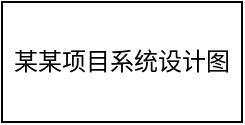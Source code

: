 <mxfile>
    <diagram id="2R5QEP9fNIuytC9t2qz2" name="Page-1">
        <mxGraphModel dx="666" dy="530" grid="1" gridSize="10" guides="1" tooltips="1" connect="1" arrows="1" fold="1" page="1" pageScale="1" pageWidth="827" pageHeight="1169" math="0" shadow="0">
            <root>
                <mxCell id="0"/>
                <mxCell id="1" parent="0"/>
                <mxCell id="2" value="某某项目系统设计图" style="rounded=0;whiteSpace=wrap;html=1;" parent="1" vertex="1">
                    <mxGeometry x="200" y="70" width="120" height="60" as="geometry"/>
                </mxCell>
            </root>
        </mxGraphModel>
    </diagram>
</mxfile>